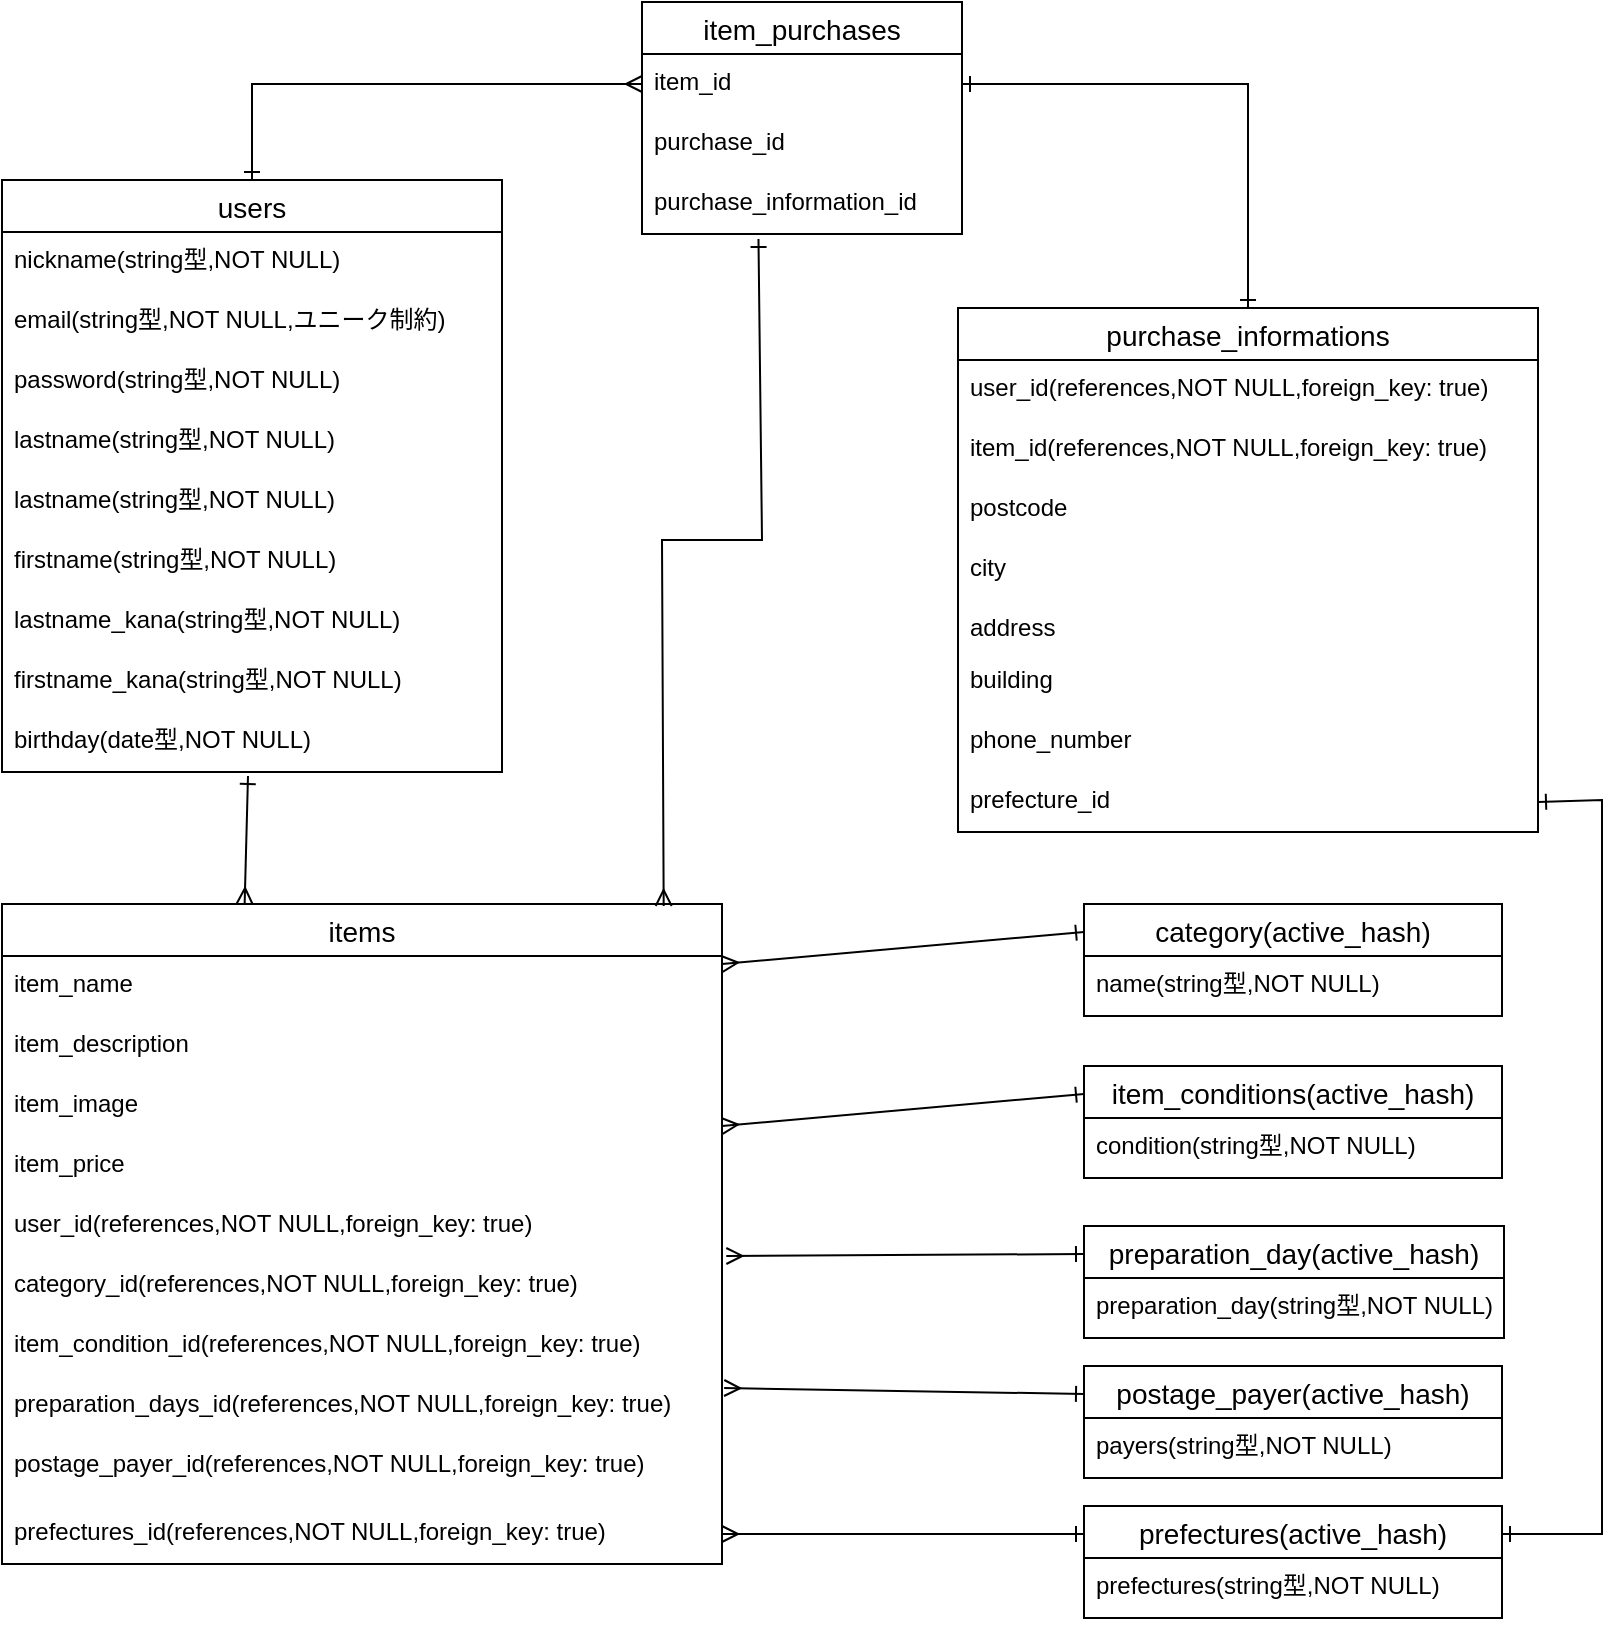 <mxfile>
    <diagram id="wyDjREfAdUP5nU6bYt33" name="ページ1">
        <mxGraphModel dx="1003" dy="679" grid="1" gridSize="10" guides="1" tooltips="1" connect="1" arrows="1" fold="1" page="1" pageScale="1" pageWidth="827" pageHeight="1169" math="0" shadow="0">
            <root>
                <mxCell id="0"/>
                <mxCell id="1" parent="0"/>
                <mxCell id="2" value="users" style="swimlane;fontStyle=0;childLayout=stackLayout;horizontal=1;startSize=26;horizontalStack=0;resizeParent=1;resizeParentMax=0;resizeLast=0;collapsible=1;marginBottom=0;align=center;fontSize=14;" vertex="1" parent="1">
                    <mxGeometry y="390" width="250" height="296" as="geometry"/>
                </mxCell>
                <mxCell id="3" value="nickname(string型,NOT NULL)" style="text;strokeColor=none;fillColor=none;spacingLeft=4;spacingRight=4;overflow=hidden;rotatable=0;points=[[0,0.5],[1,0.5]];portConstraint=eastwest;fontSize=12;" vertex="1" parent="2">
                    <mxGeometry y="26" width="250" height="30" as="geometry"/>
                </mxCell>
                <mxCell id="4" value="email(string型,NOT NULL,ユニーク制約)" style="text;strokeColor=none;fillColor=none;spacingLeft=4;spacingRight=4;overflow=hidden;rotatable=0;points=[[0,0.5],[1,0.5]];portConstraint=eastwest;fontSize=12;" vertex="1" parent="2">
                    <mxGeometry y="56" width="250" height="30" as="geometry"/>
                </mxCell>
                <mxCell id="5" value="password(string型,NOT NULL)" style="text;strokeColor=none;fillColor=none;spacingLeft=4;spacingRight=4;overflow=hidden;rotatable=0;points=[[0,0.5],[1,0.5]];portConstraint=eastwest;fontSize=12;" vertex="1" parent="2">
                    <mxGeometry y="86" width="250" height="30" as="geometry"/>
                </mxCell>
                <mxCell id="39" value="lastname(string型,NOT NULL)" style="text;strokeColor=none;fillColor=none;spacingLeft=4;spacingRight=4;overflow=hidden;rotatable=0;points=[[0,0.5],[1,0.5]];portConstraint=eastwest;fontSize=12;" vertex="1" parent="2">
                    <mxGeometry y="116" width="250" height="30" as="geometry"/>
                </mxCell>
                <mxCell id="167" value="lastname(string型,NOT NULL)" style="text;strokeColor=none;fillColor=none;spacingLeft=4;spacingRight=4;overflow=hidden;rotatable=0;points=[[0,0.5],[1,0.5]];portConstraint=eastwest;fontSize=12;" vertex="1" parent="2">
                    <mxGeometry y="146" width="250" height="30" as="geometry"/>
                </mxCell>
                <mxCell id="36" value="firstname(string型,NOT NULL)" style="text;strokeColor=none;fillColor=none;spacingLeft=4;spacingRight=4;overflow=hidden;rotatable=0;points=[[0,0.5],[1,0.5]];portConstraint=eastwest;fontSize=12;" vertex="1" parent="2">
                    <mxGeometry y="176" width="250" height="30" as="geometry"/>
                </mxCell>
                <mxCell id="38" value="lastname_kana(string型,NOT NULL)" style="text;strokeColor=none;fillColor=none;spacingLeft=4;spacingRight=4;overflow=hidden;rotatable=0;points=[[0,0.5],[1,0.5]];portConstraint=eastwest;fontSize=12;" vertex="1" parent="2">
                    <mxGeometry y="206" width="250" height="30" as="geometry"/>
                </mxCell>
                <mxCell id="40" value="firstname_kana(string型,NOT NULL)" style="text;strokeColor=none;fillColor=none;spacingLeft=4;spacingRight=4;overflow=hidden;rotatable=0;points=[[0,0.5],[1,0.5]];portConstraint=eastwest;fontSize=12;" vertex="1" parent="2">
                    <mxGeometry y="236" width="250" height="30" as="geometry"/>
                </mxCell>
                <mxCell id="42" value="birthday(date型,NOT NULL)" style="text;strokeColor=none;fillColor=none;spacingLeft=4;spacingRight=4;overflow=hidden;rotatable=0;points=[[0,0.5],[1,0.5]];portConstraint=eastwest;fontSize=12;" vertex="1" parent="2">
                    <mxGeometry y="266" width="250" height="30" as="geometry"/>
                </mxCell>
                <mxCell id="6" value="items" style="swimlane;fontStyle=0;childLayout=stackLayout;horizontal=1;startSize=26;horizontalStack=0;resizeParent=1;resizeParentMax=0;resizeLast=0;collapsible=1;marginBottom=0;align=center;fontSize=14;" vertex="1" parent="1">
                    <mxGeometry y="752" width="360" height="330" as="geometry"/>
                </mxCell>
                <mxCell id="7" value="item_name" style="text;strokeColor=none;fillColor=none;spacingLeft=4;spacingRight=4;overflow=hidden;rotatable=0;points=[[0,0.5],[1,0.5]];portConstraint=eastwest;fontSize=12;" vertex="1" parent="6">
                    <mxGeometry y="26" width="360" height="30" as="geometry"/>
                </mxCell>
                <mxCell id="8" value="item_description" style="text;strokeColor=none;fillColor=none;spacingLeft=4;spacingRight=4;overflow=hidden;rotatable=0;points=[[0,0.5],[1,0.5]];portConstraint=eastwest;fontSize=12;" vertex="1" parent="6">
                    <mxGeometry y="56" width="360" height="30" as="geometry"/>
                </mxCell>
                <mxCell id="136" value="item_image" style="text;strokeColor=none;fillColor=none;spacingLeft=4;spacingRight=4;overflow=hidden;rotatable=0;points=[[0,0.5],[1,0.5]];portConstraint=eastwest;fontSize=12;" vertex="1" parent="6">
                    <mxGeometry y="86" width="360" height="30" as="geometry"/>
                </mxCell>
                <mxCell id="47" value="item_price" style="text;strokeColor=none;fillColor=none;spacingLeft=4;spacingRight=4;overflow=hidden;rotatable=0;points=[[0,0.5],[1,0.5]];portConstraint=eastwest;fontSize=12;" vertex="1" parent="6">
                    <mxGeometry y="116" width="360" height="30" as="geometry"/>
                </mxCell>
                <mxCell id="129" value="user_id(references,NOT NULL,foreign_key: true)" style="text;strokeColor=none;fillColor=none;spacingLeft=4;spacingRight=4;overflow=hidden;rotatable=0;points=[[0,0.5],[1,0.5]];portConstraint=eastwest;fontSize=12;" vertex="1" parent="6">
                    <mxGeometry y="146" width="360" height="30" as="geometry"/>
                </mxCell>
                <mxCell id="130" value="category_id(references,NOT NULL,foreign_key: true)" style="text;strokeColor=none;fillColor=none;spacingLeft=4;spacingRight=4;overflow=hidden;rotatable=0;points=[[0,0.5],[1,0.5]];portConstraint=eastwest;fontSize=12;" vertex="1" parent="6">
                    <mxGeometry y="176" width="360" height="30" as="geometry"/>
                </mxCell>
                <mxCell id="45" value="item_condition_id(references,NOT NULL,foreign_key: true)" style="text;strokeColor=none;fillColor=none;spacingLeft=4;spacingRight=4;overflow=hidden;rotatable=0;points=[[0,0.5],[1,0.5]];portConstraint=eastwest;fontSize=12;" vertex="1" parent="6">
                    <mxGeometry y="206" width="360" height="30" as="geometry"/>
                </mxCell>
                <mxCell id="44" value="preparation_days_id(references,NOT NULL,foreign_key: true)" style="text;strokeColor=none;fillColor=none;spacingLeft=4;spacingRight=4;overflow=hidden;rotatable=0;points=[[0,0.5],[1,0.5]];portConstraint=eastwest;fontSize=12;" vertex="1" parent="6">
                    <mxGeometry y="236" width="360" height="30" as="geometry"/>
                </mxCell>
                <mxCell id="43" value="postage_payer_id(references,NOT NULL,foreign_key: true)" style="text;strokeColor=none;fillColor=none;spacingLeft=4;spacingRight=4;overflow=hidden;rotatable=0;points=[[0,0.5],[1,0.5]];portConstraint=eastwest;fontSize=12;" vertex="1" parent="6">
                    <mxGeometry y="266" width="360" height="34" as="geometry"/>
                </mxCell>
                <mxCell id="48" value="prefectures_id(references,NOT NULL,foreign_key: true)" style="text;strokeColor=none;fillColor=none;spacingLeft=4;spacingRight=4;overflow=hidden;rotatable=0;points=[[0,0.5],[1,0.5]];portConstraint=eastwest;fontSize=12;" vertex="1" parent="6">
                    <mxGeometry y="300" width="360" height="30" as="geometry"/>
                </mxCell>
                <mxCell id="14" value="purchase_informations" style="swimlane;fontStyle=0;childLayout=stackLayout;horizontal=1;startSize=26;horizontalStack=0;resizeParent=1;resizeParentMax=0;resizeLast=0;collapsible=1;marginBottom=0;align=center;fontSize=14;" vertex="1" parent="1">
                    <mxGeometry x="478" y="454" width="290" height="262" as="geometry"/>
                </mxCell>
                <mxCell id="97" value="user_id(references,NOT NULL,foreign_key: true)" style="text;strokeColor=none;fillColor=none;spacingLeft=4;spacingRight=4;overflow=hidden;rotatable=0;points=[[0,0.5],[1,0.5]];portConstraint=eastwest;fontSize=12;" vertex="1" parent="14">
                    <mxGeometry y="26" width="290" height="30" as="geometry"/>
                </mxCell>
                <mxCell id="XBDtqcBdIC1SdVLWdk_7-168" value="item_id(references,NOT NULL,foreign_key: true)" style="text;strokeColor=none;fillColor=none;spacingLeft=4;spacingRight=4;overflow=hidden;rotatable=0;points=[[0,0.5],[1,0.5]];portConstraint=eastwest;fontSize=12;" vertex="1" parent="14">
                    <mxGeometry y="56" width="290" height="30" as="geometry"/>
                </mxCell>
                <mxCell id="51" value="postcode" style="text;strokeColor=none;fillColor=none;spacingLeft=4;spacingRight=4;overflow=hidden;rotatable=0;points=[[0,0.5],[1,0.5]];portConstraint=eastwest;fontSize=12;" vertex="1" parent="14">
                    <mxGeometry y="86" width="290" height="30" as="geometry"/>
                </mxCell>
                <mxCell id="17" value="city" style="text;strokeColor=none;fillColor=none;spacingLeft=4;spacingRight=4;overflow=hidden;rotatable=0;points=[[0,0.5],[1,0.5]];portConstraint=eastwest;fontSize=12;" vertex="1" parent="14">
                    <mxGeometry y="116" width="290" height="30" as="geometry"/>
                </mxCell>
                <mxCell id="56" value="address" style="text;strokeColor=none;fillColor=none;spacingLeft=4;spacingRight=4;overflow=hidden;rotatable=0;points=[[0,0.5],[1,0.5]];portConstraint=eastwest;fontSize=12;" vertex="1" parent="14">
                    <mxGeometry y="146" width="290" height="26" as="geometry"/>
                </mxCell>
                <mxCell id="57" value="building" style="text;strokeColor=none;fillColor=none;spacingLeft=4;spacingRight=4;overflow=hidden;rotatable=0;points=[[0,0.5],[1,0.5]];portConstraint=eastwest;fontSize=12;" vertex="1" parent="14">
                    <mxGeometry y="172" width="290" height="30" as="geometry"/>
                </mxCell>
                <mxCell id="58" value="phone_number" style="text;strokeColor=none;fillColor=none;spacingLeft=4;spacingRight=4;overflow=hidden;rotatable=0;points=[[0,0.5],[1,0.5]];portConstraint=eastwest;fontSize=12;" vertex="1" parent="14">
                    <mxGeometry y="202" width="290" height="30" as="geometry"/>
                </mxCell>
                <mxCell id="52" value="prefecture_id" style="text;strokeColor=none;fillColor=none;spacingLeft=4;spacingRight=4;overflow=hidden;rotatable=0;points=[[0,0.5],[1,0.5]];portConstraint=eastwest;fontSize=12;" vertex="1" parent="14">
                    <mxGeometry y="232" width="290" height="30" as="geometry"/>
                </mxCell>
                <mxCell id="85" style="edgeStyle=none;rounded=0;html=1;exitX=0.492;exitY=1.067;exitDx=0;exitDy=0;startArrow=ERone;startFill=0;endArrow=ERmany;endFill=0;exitPerimeter=0;entryX=0.337;entryY=0;entryDx=0;entryDy=0;entryPerimeter=0;" edge="1" parent="1" source="42" target="6">
                    <mxGeometry relative="1" as="geometry">
                        <mxPoint x="100" y="588" as="targetPoint"/>
                    </mxGeometry>
                </mxCell>
                <mxCell id="87" style="edgeStyle=none;rounded=0;html=1;startArrow=ERone;startFill=0;endArrow=ERmany;endFill=0;entryX=0;entryY=0.5;entryDx=0;entryDy=0;exitX=0.5;exitY=0;exitDx=0;exitDy=0;" edge="1" parent="1" source="2" target="XBDtqcBdIC1SdVLWdk_7-170">
                    <mxGeometry relative="1" as="geometry">
                        <mxPoint x="320" y="500" as="sourcePoint"/>
                        <mxPoint x="440" y="500" as="targetPoint"/>
                        <Array as="points">
                            <mxPoint x="125" y="342"/>
                        </Array>
                    </mxGeometry>
                </mxCell>
                <mxCell id="122" value="category(active_hash)" style="swimlane;fontStyle=0;childLayout=stackLayout;horizontal=1;startSize=26;horizontalStack=0;resizeParent=1;resizeParentMax=0;resizeLast=0;collapsible=1;marginBottom=0;align=center;fontSize=14;" vertex="1" parent="1">
                    <mxGeometry x="541" y="752" width="209" height="56" as="geometry"/>
                </mxCell>
                <mxCell id="125" value="name(string型,NOT NULL)" style="text;strokeColor=none;fillColor=none;spacingLeft=4;spacingRight=4;overflow=hidden;rotatable=0;points=[[0,0.5],[1,0.5]];portConstraint=eastwest;fontSize=12;" vertex="1" parent="122">
                    <mxGeometry y="26" width="209" height="30" as="geometry"/>
                </mxCell>
                <mxCell id="127" style="edgeStyle=none;rounded=0;html=1;exitX=0;exitY=0.25;exitDx=0;exitDy=0;entryX=1;entryY=0.133;entryDx=0;entryDy=0;startArrow=ERone;startFill=0;endArrow=ERmany;endFill=0;entryPerimeter=0;" edge="1" parent="1" source="122" target="7">
                    <mxGeometry relative="1" as="geometry">
                        <mxPoint x="360" y="746" as="sourcePoint"/>
                    </mxGeometry>
                </mxCell>
                <mxCell id="137" style="edgeStyle=none;rounded=0;html=1;exitX=0;exitY=0.25;exitDx=0;exitDy=0;entryX=1;entryY=0.833;entryDx=0;entryDy=0;entryPerimeter=0;startArrow=ERone;startFill=0;endArrow=ERmany;endFill=0;" edge="1" parent="1" source="132" target="136">
                    <mxGeometry relative="1" as="geometry"/>
                </mxCell>
                <mxCell id="132" value="item_conditions(active_hash)" style="swimlane;fontStyle=0;childLayout=stackLayout;horizontal=1;startSize=26;horizontalStack=0;resizeParent=1;resizeParentMax=0;resizeLast=0;collapsible=1;marginBottom=0;align=center;fontSize=14;" vertex="1" parent="1">
                    <mxGeometry x="541" y="833" width="209" height="56" as="geometry"/>
                </mxCell>
                <mxCell id="133" value="condition(string型,NOT NULL)" style="text;strokeColor=none;fillColor=none;spacingLeft=4;spacingRight=4;overflow=hidden;rotatable=0;points=[[0,0.5],[1,0.5]];portConstraint=eastwest;fontSize=12;" vertex="1" parent="132">
                    <mxGeometry y="26" width="209" height="30" as="geometry"/>
                </mxCell>
                <mxCell id="146" style="edgeStyle=none;rounded=0;html=1;exitX=0;exitY=0.25;exitDx=0;exitDy=0;entryX=1.006;entryY=0;entryDx=0;entryDy=0;startArrow=ERone;startFill=0;endArrow=ERmany;endFill=0;entryPerimeter=0;" edge="1" parent="1" source="138" target="130">
                    <mxGeometry relative="1" as="geometry"/>
                </mxCell>
                <mxCell id="138" value="preparation_day(active_hash)" style="swimlane;fontStyle=0;childLayout=stackLayout;horizontal=1;startSize=26;horizontalStack=0;resizeParent=1;resizeParentMax=0;resizeLast=0;collapsible=1;marginBottom=0;align=center;fontSize=14;" vertex="1" parent="1">
                    <mxGeometry x="541" y="913" width="210" height="56" as="geometry"/>
                </mxCell>
                <mxCell id="139" value="preparation_day(string型,NOT NULL)" style="text;strokeColor=none;fillColor=none;spacingLeft=4;spacingRight=4;overflow=hidden;rotatable=0;points=[[0,0.5],[1,0.5]];portConstraint=eastwest;fontSize=12;" vertex="1" parent="138">
                    <mxGeometry y="26" width="210" height="30" as="geometry"/>
                </mxCell>
                <mxCell id="147" style="edgeStyle=none;rounded=0;html=1;exitX=0;exitY=0.25;exitDx=0;exitDy=0;entryX=1.003;entryY=0.2;entryDx=0;entryDy=0;entryPerimeter=0;startArrow=ERone;startFill=0;endArrow=ERmany;endFill=0;" edge="1" parent="1" source="142" target="44">
                    <mxGeometry relative="1" as="geometry"/>
                </mxCell>
                <mxCell id="142" value="postage_payer(active_hash)" style="swimlane;fontStyle=0;childLayout=stackLayout;horizontal=1;startSize=26;horizontalStack=0;resizeParent=1;resizeParentMax=0;resizeLast=0;collapsible=1;marginBottom=0;align=center;fontSize=14;" vertex="1" parent="1">
                    <mxGeometry x="541" y="983" width="209" height="56" as="geometry"/>
                </mxCell>
                <mxCell id="143" value="payers(string型,NOT NULL)" style="text;strokeColor=none;fillColor=none;spacingLeft=4;spacingRight=4;overflow=hidden;rotatable=0;points=[[0,0.5],[1,0.5]];portConstraint=eastwest;fontSize=12;" vertex="1" parent="142">
                    <mxGeometry y="26" width="209" height="30" as="geometry"/>
                </mxCell>
                <mxCell id="165" style="edgeStyle=none;rounded=0;html=1;exitX=0;exitY=0.25;exitDx=0;exitDy=0;entryX=1;entryY=0.5;entryDx=0;entryDy=0;startArrow=ERone;startFill=0;endArrow=ERmany;endFill=0;" edge="1" parent="1" source="148" target="48">
                    <mxGeometry relative="1" as="geometry"/>
                </mxCell>
                <mxCell id="XBDtqcBdIC1SdVLWdk_7-176" style="edgeStyle=none;rounded=0;html=1;exitX=1;exitY=0.25;exitDx=0;exitDy=0;entryX=1;entryY=0.5;entryDx=0;entryDy=0;startArrow=ERone;startFill=0;endArrow=ERone;endFill=0;" edge="1" parent="1" source="148" target="52">
                    <mxGeometry relative="1" as="geometry">
                        <Array as="points">
                            <mxPoint x="800" y="1067"/>
                            <mxPoint x="800" y="700"/>
                        </Array>
                    </mxGeometry>
                </mxCell>
                <mxCell id="148" value="prefectures(active_hash)" style="swimlane;fontStyle=0;childLayout=stackLayout;horizontal=1;startSize=26;horizontalStack=0;resizeParent=1;resizeParentMax=0;resizeLast=0;collapsible=1;marginBottom=0;align=center;fontSize=14;" vertex="1" parent="1">
                    <mxGeometry x="541" y="1053" width="209" height="56" as="geometry"/>
                </mxCell>
                <mxCell id="149" value="prefectures(string型,NOT NULL)" style="text;strokeColor=none;fillColor=none;spacingLeft=4;spacingRight=4;overflow=hidden;rotatable=0;points=[[0,0.5],[1,0.5]];portConstraint=eastwest;fontSize=12;" vertex="1" parent="148">
                    <mxGeometry y="26" width="209" height="30" as="geometry"/>
                </mxCell>
                <mxCell id="XBDtqcBdIC1SdVLWdk_7-169" value="item_purchases" style="swimlane;fontStyle=0;childLayout=stackLayout;horizontal=1;startSize=26;horizontalStack=0;resizeParent=1;resizeParentMax=0;resizeLast=0;collapsible=1;marginBottom=0;align=center;fontSize=14;" vertex="1" parent="1">
                    <mxGeometry x="320" y="301" width="160" height="116" as="geometry"/>
                </mxCell>
                <mxCell id="XBDtqcBdIC1SdVLWdk_7-170" value="item_id" style="text;strokeColor=none;fillColor=none;spacingLeft=4;spacingRight=4;overflow=hidden;rotatable=0;points=[[0,0.5],[1,0.5]];portConstraint=eastwest;fontSize=12;" vertex="1" parent="XBDtqcBdIC1SdVLWdk_7-169">
                    <mxGeometry y="26" width="160" height="30" as="geometry"/>
                </mxCell>
                <mxCell id="XBDtqcBdIC1SdVLWdk_7-171" value="purchase_id" style="text;strokeColor=none;fillColor=none;spacingLeft=4;spacingRight=4;overflow=hidden;rotatable=0;points=[[0,0.5],[1,0.5]];portConstraint=eastwest;fontSize=12;" vertex="1" parent="XBDtqcBdIC1SdVLWdk_7-169">
                    <mxGeometry y="56" width="160" height="30" as="geometry"/>
                </mxCell>
                <mxCell id="XBDtqcBdIC1SdVLWdk_7-172" value="purchase_information_id" style="text;strokeColor=none;fillColor=none;spacingLeft=4;spacingRight=4;overflow=hidden;rotatable=0;points=[[0,0.5],[1,0.5]];portConstraint=eastwest;fontSize=12;" vertex="1" parent="XBDtqcBdIC1SdVLWdk_7-169">
                    <mxGeometry y="86" width="160" height="30" as="geometry"/>
                </mxCell>
                <mxCell id="XBDtqcBdIC1SdVLWdk_7-174" style="edgeStyle=none;rounded=0;html=1;exitX=1;exitY=0.5;exitDx=0;exitDy=0;entryX=0.5;entryY=0;entryDx=0;entryDy=0;startArrow=ERone;startFill=0;endArrow=ERone;endFill=0;" edge="1" parent="1" source="XBDtqcBdIC1SdVLWdk_7-170" target="14">
                    <mxGeometry relative="1" as="geometry">
                        <Array as="points">
                            <mxPoint x="623" y="342"/>
                        </Array>
                    </mxGeometry>
                </mxCell>
                <mxCell id="XBDtqcBdIC1SdVLWdk_7-175" style="edgeStyle=none;rounded=0;html=1;startArrow=ERone;startFill=0;endArrow=ERmany;endFill=0;entryX=0.919;entryY=0.003;entryDx=0;entryDy=0;entryPerimeter=0;exitX=0.364;exitY=1.083;exitDx=0;exitDy=0;exitPerimeter=0;" edge="1" parent="1" source="XBDtqcBdIC1SdVLWdk_7-172" target="6">
                    <mxGeometry relative="1" as="geometry">
                        <mxPoint x="395" y="380" as="sourcePoint"/>
                        <mxPoint x="340" y="660" as="targetPoint"/>
                        <Array as="points">
                            <mxPoint x="380" y="570"/>
                            <mxPoint x="330" y="570"/>
                        </Array>
                    </mxGeometry>
                </mxCell>
            </root>
        </mxGraphModel>
    </diagram>
</mxfile>